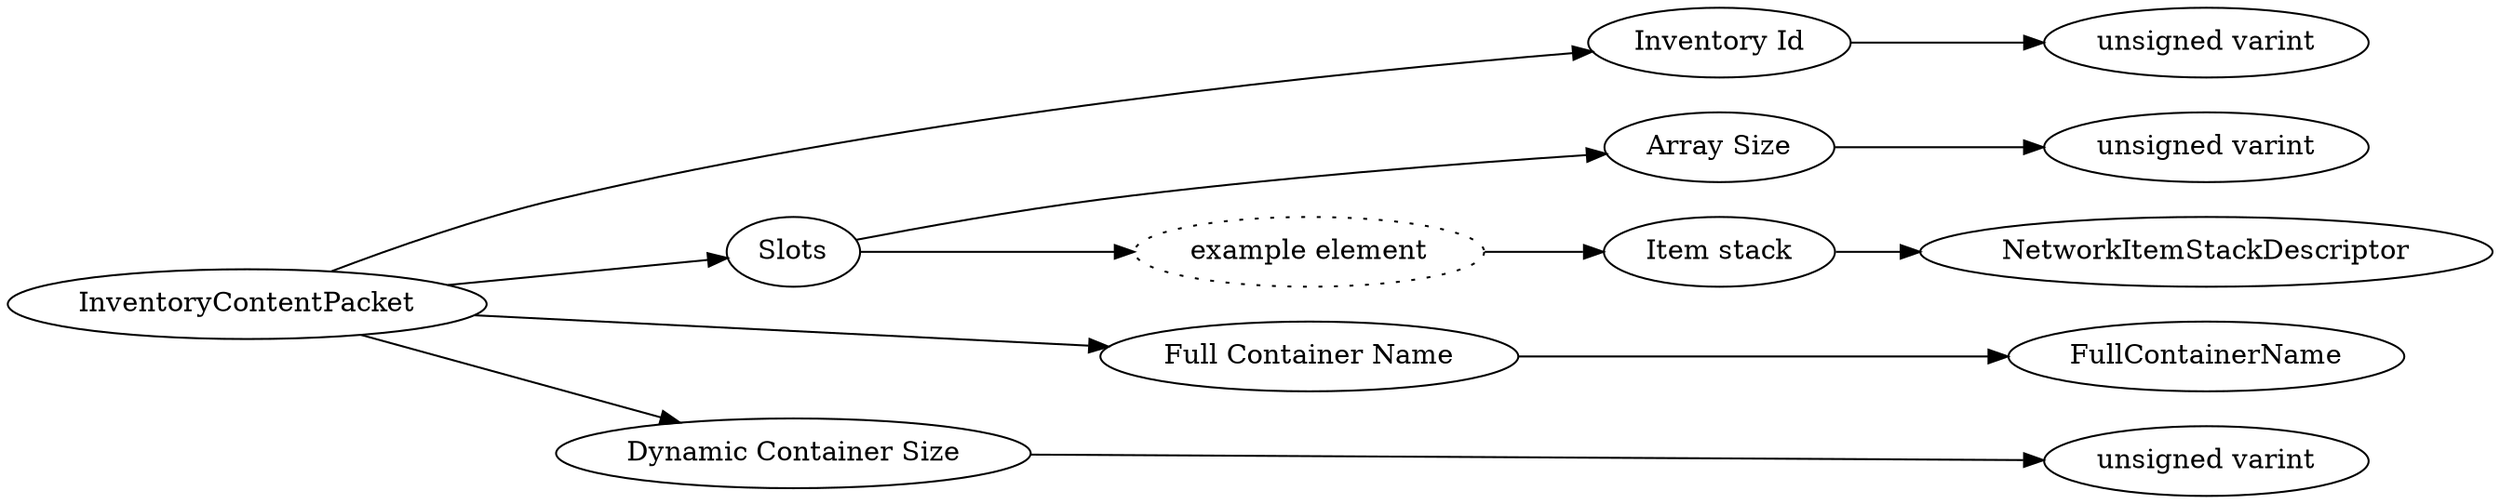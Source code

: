 digraph "InventoryContentPacket" {
rankdir = LR
0
0 -> 1
1 -> 2
0 -> 3
3 -> 4
4 -> 5
3 -> 6
6 -> 7
7 -> 8
0 -> 9
9 -> 18
0 -> 19
19 -> 20

0 [label="InventoryContentPacket",comment="name: \"InventoryContentPacket\", typeName: \"\", id: 0, branchId: 49, recurseId: -1, attributes: 0, notes: \"\""];
1 [label="Inventory Id",comment="name: \"Inventory Id\", typeName: \"\", id: 1, branchId: 0, recurseId: -1, attributes: 0, notes: \"\""];
2 [label="unsigned varint",comment="name: \"unsigned varint\", typeName: \"\", id: 2, branchId: 0, recurseId: -1, attributes: 512, notes: \"\""];
3 [label="Slots",comment="name: \"Slots\", typeName: \"\", id: 3, branchId: 0, recurseId: -1, attributes: 8, notes: \"\""];
4 [label="Array Size",comment="name: \"Array Size\", typeName: \"\", id: 4, branchId: 0, recurseId: -1, attributes: 0, notes: \"\""];
5 [label="unsigned varint",comment="name: \"unsigned varint\", typeName: \"\", id: 5, branchId: 0, recurseId: -1, attributes: 512, notes: \"\""];
6 [label="example element",style=dotted,comment="name: \"example element\", typeName: \"\", id: 6, branchId: 0, recurseId: -1, attributes: 16, notes: \"\""];
7 [label="Item stack",comment="name: \"Item stack\", typeName: \"NetworkItemStackDescriptor\", id: 7, branchId: 0, recurseId: -1, attributes: 256, notes: \"\""];
8 [label="NetworkItemStackDescriptor",comment="name: \"NetworkItemStackDescriptor\", typeName: \"\", id: 8, branchId: 0, recurseId: -1, attributes: 512, notes: \"\""];
9 [label="Full Container Name",comment="name: \"Full Container Name\", typeName: \"FullContainerName\", id: 9, branchId: 0, recurseId: -1, attributes: 256, notes: \"Used to reference a specific container within a given screen container context.\""];
18 [label="FullContainerName",comment="name: \"FullContainerName\", typeName: \"\", id: 18, branchId: 0, recurseId: -1, attributes: 512, notes: \"\""];
19 [label="Dynamic Container Size",comment="name: \"Dynamic Container Size\", typeName: \"\", id: 19, branchId: 0, recurseId: -1, attributes: 0, notes: \"Size of the particular container instance if this is a dynamic container, otherwise zero.\""];
20 [label="unsigned varint",comment="name: \"unsigned varint\", typeName: \"\", id: 20, branchId: 0, recurseId: -1, attributes: 512, notes: \"\""];
{ rank = max;2;5;8;18;20}

}
